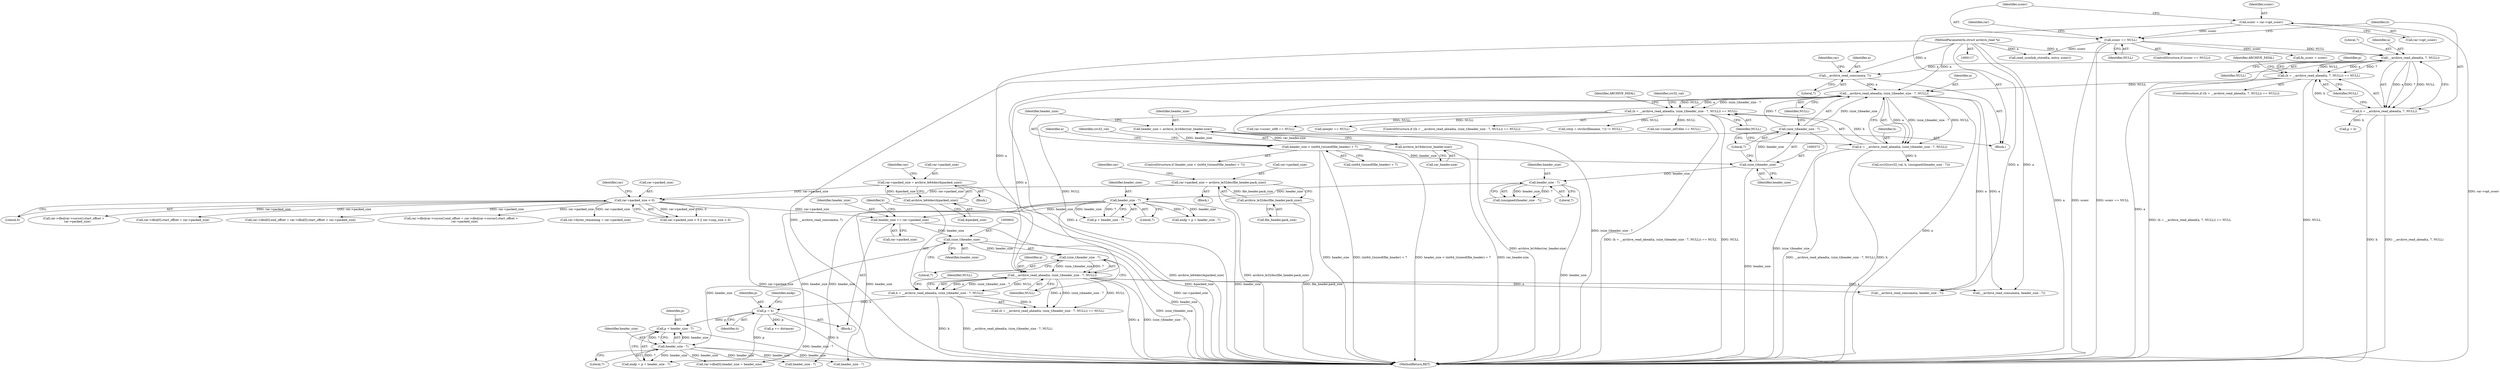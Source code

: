 digraph "0_libarchive_5562545b5562f6d12a4ef991fae158bf4ccf92b6@pointer" {
"1000614" [label="(Call,p + header_size - 7)"];
"1000609" [label="(Call,p = h)"];
"1000596" [label="(Call,h = __archive_read_ahead(a, (size_t)header_size - 7, NULL))"];
"1000598" [label="(Call,__archive_read_ahead(a, (size_t)header_size - 7, NULL))"];
"1000369" [label="(Call,__archive_read_ahead(a, (size_t)header_size - 7, NULL))"];
"1000253" [label="(Call,__archive_read_consume(a, 7))"];
"1000192" [label="(Call,__archive_read_ahead(a, 7, NULL))"];
"1000118" [label="(MethodParameterIn,struct archive_read *a)"];
"1000159" [label="(Call,sconv == NULL)"];
"1000153" [label="(Call,sconv = rar->opt_sconv)"];
"1000371" [label="(Call,(size_t)header_size - 7)"];
"1000372" [label="(Call,(size_t)header_size)"];
"1000223" [label="(Call,header_size < (int64_t)sizeof(file_header) + 7)"];
"1000216" [label="(Call,header_size = archive_le16dec(rar_header.size))"];
"1000218" [label="(Call,archive_le16dec(rar_header.size))"];
"1000189" [label="(Call,(h = __archive_read_ahead(a, 7, NULL)) == NULL)"];
"1000190" [label="(Call,h = __archive_read_ahead(a, 7, NULL))"];
"1000600" [label="(Call,(size_t)header_size - 7)"];
"1000601" [label="(Call,(size_t)header_size)"];
"1000589" [label="(Call,header_size += rar->packed_size)"];
"1000549" [label="(Call,rar->packed_size < 0)"];
"1000515" [label="(Call,rar->packed_size = archive_le64dec(&packed_size))"];
"1000519" [label="(Call,archive_le64dec(&packed_size))"];
"1000531" [label="(Call,rar->packed_size = archive_le32dec(file_header.pack_size))"];
"1000535" [label="(Call,archive_le32dec(file_header.pack_size))"];
"1000416" [label="(Call,header_size - 7)"];
"1000387" [label="(Call,header_size - 7)"];
"1000366" [label="(Call,(h = __archive_read_ahead(a, (size_t)header_size - 7, NULL)) == NULL)"];
"1000367" [label="(Call,h = __archive_read_ahead(a, (size_t)header_size - 7, NULL))"];
"1000616" [label="(Call,header_size - 7)"];
"1000224" [label="(Identifier,header_size)"];
"1000385" [label="(Call,(unsigned)(header_size - 7))"];
"1000388" [label="(Identifier,header_size)"];
"1001013" [label="(Call,rar->sconv_utf8 == NULL)"];
"1001103" [label="(Call,header_size - 7)"];
"1000600" [label="(Call,(size_t)header_size - 7)"];
"1000597" [label="(Identifier,h)"];
"1000118" [label="(MethodParameterIn,struct archive_read *a)"];
"1001101" [label="(Call,__archive_read_consume(a, header_size - 7))"];
"1000367" [label="(Call,h = __archive_read_ahead(a, (size_t)header_size - 7, NULL))"];
"1000416" [label="(Call,header_size - 7)"];
"1000536" [label="(Call,file_header.pack_size)"];
"1000166" [label="(Identifier,rar)"];
"1000484" [label="(Block,)"];
"1000604" [label="(Literal,7)"];
"1000417" [label="(Identifier,header_size)"];
"1000369" [label="(Call,__archive_read_ahead(a, (size_t)header_size - 7, NULL))"];
"1000609" [label="(Call,p = h)"];
"1000615" [label="(Identifier,p)"];
"1000375" [label="(Literal,7)"];
"1000548" [label="(Call,rar->packed_size < 0 || rar->unp_size < 0)"];
"1000260" [label="(Identifier,rar)"];
"1000553" [label="(Literal,0)"];
"1000519" [label="(Call,archive_le64dec(&packed_size))"];
"1000371" [label="(Call,(size_t)header_size - 7)"];
"1001226" [label="(Call,rar->dbo[rar->cursor].start_offset +\n        rar->packed_size)"];
"1000612" [label="(Call,endp = p + header_size - 7)"];
"1000225" [label="(Call,(int64_t)sizeof(file_header) + 7)"];
"1000188" [label="(ControlStructure,if ((h = __archive_read_ahead(a, 7, NULL)) == NULL))"];
"1000222" [label="(ControlStructure,if (header_size < (int64_t)sizeof(file_header) + 7))"];
"1000199" [label="(Call,p = h)"];
"1000520" [label="(Call,&packed_size)"];
"1000596" [label="(Call,h = __archive_read_ahead(a, (size_t)header_size - 7, NULL))"];
"1000194" [label="(Literal,7)"];
"1000541" [label="(Identifier,rar)"];
"1000366" [label="(Call,(h = __archive_read_ahead(a, (size_t)header_size - 7, NULL)) == NULL)"];
"1000524" [label="(Identifier,rar)"];
"1000253" [label="(Call,__archive_read_consume(a, 7))"];
"1000381" [label="(Identifier,crc32_val)"];
"1000159" [label="(Call,sconv == NULL)"];
"1000191" [label="(Identifier,h)"];
"1000198" [label="(Identifier,ARCHIVE_FATAL)"];
"1000595" [label="(Call,(h = __archive_read_ahead(a, (size_t)header_size - 7, NULL)) == NULL)"];
"1001060" [label="(Call,fn_sconv = sconv)"];
"1000217" [label="(Identifier,header_size)"];
"1000418" [label="(Literal,7)"];
"1000550" [label="(Call,rar->packed_size)"];
"1001418" [label="(Call,rar->dbo[0].start_offset + rar->packed_size)"];
"1000672" [label="(Call,newptr == NULL)"];
"1000189" [label="(Call,(h = __archive_read_ahead(a, 7, NULL)) == NULL)"];
"1000376" [label="(Identifier,NULL)"];
"1000382" [label="(Call,crc32(crc32_val, h, (unsigned)(header_size - 7)))"];
"1000387" [label="(Call,header_size - 7)"];
"1000235" [label="(Identifier,a)"];
"1000242" [label="(Identifier,crc32_val)"];
"1000153" [label="(Call,sconv = rar->opt_sconv)"];
"1000530" [label="(Block,)"];
"1000412" [label="(Call,endp = p + header_size - 7)"];
"1001410" [label="(Call,rar->dbo[0].end_offset = rar->dbo[0].start_offset + rar->packed_size)"];
"1000154" [label="(Identifier,sconv)"];
"1001392" [label="(Call,__archive_read_consume(a, header_size - 7))"];
"1000216" [label="(Call,header_size = archive_le16dec(rar_header.size))"];
"1000549" [label="(Call,rar->packed_size < 0)"];
"1000379" [label="(Identifier,ARCHIVE_FATAL)"];
"1000190" [label="(Call,h = __archive_read_ahead(a, 7, NULL))"];
"1000161" [label="(Identifier,NULL)"];
"1000532" [label="(Call,rar->packed_size)"];
"1000613" [label="(Identifier,endp)"];
"1000254" [label="(Identifier,a)"];
"1000535" [label="(Call,archive_le32dec(file_header.pack_size))"];
"1001216" [label="(Call,rar->dbo[rar->cursor].end_offset = rar->dbo[rar->cursor].start_offset +\n        rar->packed_size)"];
"1000200" [label="(Identifier,p)"];
"1000195" [label="(Identifier,NULL)"];
"1000155" [label="(Call,rar->opt_sconv)"];
"1000569" [label="(Call,rar->bytes_remaining = rar->packed_size)"];
"1000377" [label="(Identifier,NULL)"];
"1000606" [label="(Identifier,NULL)"];
"1000531" [label="(Call,rar->packed_size = archive_le32dec(file_header.pack_size))"];
"1001714" [label="(Call,read_symlink_stored(a, entry, sconv))"];
"1000374" [label="(Identifier,header_size)"];
"1000614" [label="(Call,p + header_size - 7)"];
"1000121" [label="(Block,)"];
"1000619" [label="(Call,p += distance)"];
"1001394" [label="(Call,header_size - 7)"];
"1000516" [label="(Call,rar->packed_size)"];
"1000158" [label="(ControlStructure,if (sconv == NULL))"];
"1000196" [label="(Identifier,NULL)"];
"1001741" [label="(MethodReturn,RET)"];
"1000223" [label="(Call,header_size < (int64_t)sizeof(file_header) + 7)"];
"1000365" [label="(ControlStructure,if ((h = __archive_read_ahead(a, (size_t)header_size - 7, NULL)) == NULL))"];
"1000617" [label="(Identifier,header_size)"];
"1000193" [label="(Identifier,a)"];
"1000590" [label="(Identifier,header_size)"];
"1000591" [label="(Call,rar->packed_size)"];
"1000603" [label="(Identifier,header_size)"];
"1000414" [label="(Call,p + header_size - 7)"];
"1000605" [label="(Identifier,NULL)"];
"1000255" [label="(Literal,7)"];
"1000580" [label="(Block,)"];
"1000610" [label="(Identifier,p)"];
"1000192" [label="(Call,__archive_read_ahead(a, 7, NULL))"];
"1000598" [label="(Call,__archive_read_ahead(a, (size_t)header_size - 7, NULL))"];
"1000599" [label="(Identifier,a)"];
"1000372" [label="(Call,(size_t)header_size)"];
"1000589" [label="(Call,header_size += rar->packed_size)"];
"1000218" [label="(Call,archive_le16dec(rar_header.size))"];
"1001064" [label="(Call,(strp = strchr(filename, '\\')) != NULL)"];
"1000389" [label="(Literal,7)"];
"1000368" [label="(Identifier,h)"];
"1000219" [label="(Call,rar_header.size)"];
"1000618" [label="(Literal,7)"];
"1000601" [label="(Call,(size_t)header_size)"];
"1000611" [label="(Identifier,h)"];
"1000515" [label="(Call,rar->packed_size = archive_le64dec(&packed_size))"];
"1000370" [label="(Identifier,a)"];
"1001297" [label="(Call,rar->dbo[0].header_size = header_size)"];
"1000616" [label="(Call,header_size - 7)"];
"1000556" [label="(Identifier,rar)"];
"1000160" [label="(Identifier,sconv)"];
"1000953" [label="(Call,rar->sconv_utf16be == NULL)"];
"1000614" -> "1000612"  [label="AST: "];
"1000614" -> "1000616"  [label="CFG: "];
"1000615" -> "1000614"  [label="AST: "];
"1000616" -> "1000614"  [label="AST: "];
"1000612" -> "1000614"  [label="CFG: "];
"1000614" -> "1001741"  [label="DDG: header_size - 7"];
"1000609" -> "1000614"  [label="DDG: p"];
"1000616" -> "1000614"  [label="DDG: header_size"];
"1000616" -> "1000614"  [label="DDG: 7"];
"1000609" -> "1000580"  [label="AST: "];
"1000609" -> "1000611"  [label="CFG: "];
"1000610" -> "1000609"  [label="AST: "];
"1000611" -> "1000609"  [label="AST: "];
"1000613" -> "1000609"  [label="CFG: "];
"1000609" -> "1001741"  [label="DDG: h"];
"1000596" -> "1000609"  [label="DDG: h"];
"1000609" -> "1000612"  [label="DDG: p"];
"1000609" -> "1000619"  [label="DDG: p"];
"1000596" -> "1000595"  [label="AST: "];
"1000596" -> "1000598"  [label="CFG: "];
"1000597" -> "1000596"  [label="AST: "];
"1000598" -> "1000596"  [label="AST: "];
"1000606" -> "1000596"  [label="CFG: "];
"1000596" -> "1001741"  [label="DDG: __archive_read_ahead(a, (size_t)header_size - 7, NULL)"];
"1000596" -> "1001741"  [label="DDG: h"];
"1000596" -> "1000595"  [label="DDG: h"];
"1000598" -> "1000596"  [label="DDG: a"];
"1000598" -> "1000596"  [label="DDG: (size_t)header_size - 7"];
"1000598" -> "1000596"  [label="DDG: NULL"];
"1000598" -> "1000605"  [label="CFG: "];
"1000599" -> "1000598"  [label="AST: "];
"1000600" -> "1000598"  [label="AST: "];
"1000605" -> "1000598"  [label="AST: "];
"1000598" -> "1001741"  [label="DDG: a"];
"1000598" -> "1001741"  [label="DDG: (size_t)header_size - 7"];
"1000598" -> "1000595"  [label="DDG: a"];
"1000598" -> "1000595"  [label="DDG: (size_t)header_size - 7"];
"1000598" -> "1000595"  [label="DDG: NULL"];
"1000369" -> "1000598"  [label="DDG: a"];
"1000118" -> "1000598"  [label="DDG: a"];
"1000600" -> "1000598"  [label="DDG: (size_t)header_size"];
"1000600" -> "1000598"  [label="DDG: 7"];
"1000366" -> "1000598"  [label="DDG: NULL"];
"1000598" -> "1001101"  [label="DDG: a"];
"1000598" -> "1001392"  [label="DDG: a"];
"1000369" -> "1000367"  [label="AST: "];
"1000369" -> "1000376"  [label="CFG: "];
"1000370" -> "1000369"  [label="AST: "];
"1000371" -> "1000369"  [label="AST: "];
"1000376" -> "1000369"  [label="AST: "];
"1000367" -> "1000369"  [label="CFG: "];
"1000369" -> "1001741"  [label="DDG: a"];
"1000369" -> "1001741"  [label="DDG: (size_t)header_size - 7"];
"1000369" -> "1000366"  [label="DDG: a"];
"1000369" -> "1000366"  [label="DDG: (size_t)header_size - 7"];
"1000369" -> "1000366"  [label="DDG: NULL"];
"1000369" -> "1000367"  [label="DDG: a"];
"1000369" -> "1000367"  [label="DDG: (size_t)header_size - 7"];
"1000369" -> "1000367"  [label="DDG: NULL"];
"1000253" -> "1000369"  [label="DDG: a"];
"1000118" -> "1000369"  [label="DDG: a"];
"1000371" -> "1000369"  [label="DDG: (size_t)header_size"];
"1000371" -> "1000369"  [label="DDG: 7"];
"1000189" -> "1000369"  [label="DDG: NULL"];
"1000369" -> "1001101"  [label="DDG: a"];
"1000369" -> "1001392"  [label="DDG: a"];
"1000253" -> "1000121"  [label="AST: "];
"1000253" -> "1000255"  [label="CFG: "];
"1000254" -> "1000253"  [label="AST: "];
"1000255" -> "1000253"  [label="AST: "];
"1000260" -> "1000253"  [label="CFG: "];
"1000253" -> "1001741"  [label="DDG: __archive_read_consume(a, 7)"];
"1000253" -> "1001741"  [label="DDG: a"];
"1000192" -> "1000253"  [label="DDG: a"];
"1000118" -> "1000253"  [label="DDG: a"];
"1000192" -> "1000190"  [label="AST: "];
"1000192" -> "1000195"  [label="CFG: "];
"1000193" -> "1000192"  [label="AST: "];
"1000194" -> "1000192"  [label="AST: "];
"1000195" -> "1000192"  [label="AST: "];
"1000190" -> "1000192"  [label="CFG: "];
"1000192" -> "1001741"  [label="DDG: a"];
"1000192" -> "1000189"  [label="DDG: a"];
"1000192" -> "1000189"  [label="DDG: 7"];
"1000192" -> "1000189"  [label="DDG: NULL"];
"1000192" -> "1000190"  [label="DDG: a"];
"1000192" -> "1000190"  [label="DDG: 7"];
"1000192" -> "1000190"  [label="DDG: NULL"];
"1000118" -> "1000192"  [label="DDG: a"];
"1000159" -> "1000192"  [label="DDG: NULL"];
"1000118" -> "1000117"  [label="AST: "];
"1000118" -> "1001741"  [label="DDG: a"];
"1000118" -> "1001101"  [label="DDG: a"];
"1000118" -> "1001392"  [label="DDG: a"];
"1000118" -> "1001714"  [label="DDG: a"];
"1000159" -> "1000158"  [label="AST: "];
"1000159" -> "1000161"  [label="CFG: "];
"1000160" -> "1000159"  [label="AST: "];
"1000161" -> "1000159"  [label="AST: "];
"1000166" -> "1000159"  [label="CFG: "];
"1000191" -> "1000159"  [label="CFG: "];
"1000159" -> "1001741"  [label="DDG: sconv == NULL"];
"1000159" -> "1001741"  [label="DDG: sconv"];
"1000153" -> "1000159"  [label="DDG: sconv"];
"1000159" -> "1001060"  [label="DDG: sconv"];
"1000159" -> "1001714"  [label="DDG: sconv"];
"1000153" -> "1000121"  [label="AST: "];
"1000153" -> "1000155"  [label="CFG: "];
"1000154" -> "1000153"  [label="AST: "];
"1000155" -> "1000153"  [label="AST: "];
"1000160" -> "1000153"  [label="CFG: "];
"1000153" -> "1001741"  [label="DDG: rar->opt_sconv"];
"1000371" -> "1000375"  [label="CFG: "];
"1000372" -> "1000371"  [label="AST: "];
"1000375" -> "1000371"  [label="AST: "];
"1000376" -> "1000371"  [label="CFG: "];
"1000371" -> "1001741"  [label="DDG: (size_t)header_size"];
"1000372" -> "1000371"  [label="DDG: header_size"];
"1000372" -> "1000374"  [label="CFG: "];
"1000373" -> "1000372"  [label="AST: "];
"1000374" -> "1000372"  [label="AST: "];
"1000375" -> "1000372"  [label="CFG: "];
"1000372" -> "1001741"  [label="DDG: header_size"];
"1000223" -> "1000372"  [label="DDG: header_size"];
"1000372" -> "1000387"  [label="DDG: header_size"];
"1000223" -> "1000222"  [label="AST: "];
"1000223" -> "1000225"  [label="CFG: "];
"1000224" -> "1000223"  [label="AST: "];
"1000225" -> "1000223"  [label="AST: "];
"1000235" -> "1000223"  [label="CFG: "];
"1000242" -> "1000223"  [label="CFG: "];
"1000223" -> "1001741"  [label="DDG: (int64_t)sizeof(file_header) + 7"];
"1000223" -> "1001741"  [label="DDG: header_size < (int64_t)sizeof(file_header) + 7"];
"1000223" -> "1001741"  [label="DDG: header_size"];
"1000216" -> "1000223"  [label="DDG: header_size"];
"1000216" -> "1000121"  [label="AST: "];
"1000216" -> "1000218"  [label="CFG: "];
"1000217" -> "1000216"  [label="AST: "];
"1000218" -> "1000216"  [label="AST: "];
"1000224" -> "1000216"  [label="CFG: "];
"1000216" -> "1001741"  [label="DDG: archive_le16dec(rar_header.size)"];
"1000218" -> "1000216"  [label="DDG: rar_header.size"];
"1000218" -> "1000219"  [label="CFG: "];
"1000219" -> "1000218"  [label="AST: "];
"1000218" -> "1001741"  [label="DDG: rar_header.size"];
"1000189" -> "1000188"  [label="AST: "];
"1000189" -> "1000196"  [label="CFG: "];
"1000190" -> "1000189"  [label="AST: "];
"1000196" -> "1000189"  [label="AST: "];
"1000198" -> "1000189"  [label="CFG: "];
"1000200" -> "1000189"  [label="CFG: "];
"1000189" -> "1001741"  [label="DDG: (h = __archive_read_ahead(a, 7, NULL)) == NULL"];
"1000189" -> "1001741"  [label="DDG: NULL"];
"1000190" -> "1000189"  [label="DDG: h"];
"1000191" -> "1000190"  [label="AST: "];
"1000196" -> "1000190"  [label="CFG: "];
"1000190" -> "1001741"  [label="DDG: h"];
"1000190" -> "1001741"  [label="DDG: __archive_read_ahead(a, 7, NULL)"];
"1000190" -> "1000199"  [label="DDG: h"];
"1000600" -> "1000604"  [label="CFG: "];
"1000601" -> "1000600"  [label="AST: "];
"1000604" -> "1000600"  [label="AST: "];
"1000605" -> "1000600"  [label="CFG: "];
"1000600" -> "1001741"  [label="DDG: (size_t)header_size"];
"1000601" -> "1000600"  [label="DDG: header_size"];
"1000601" -> "1000603"  [label="CFG: "];
"1000602" -> "1000601"  [label="AST: "];
"1000603" -> "1000601"  [label="AST: "];
"1000604" -> "1000601"  [label="CFG: "];
"1000601" -> "1001741"  [label="DDG: header_size"];
"1000589" -> "1000601"  [label="DDG: header_size"];
"1000601" -> "1000616"  [label="DDG: header_size"];
"1000589" -> "1000580"  [label="AST: "];
"1000589" -> "1000591"  [label="CFG: "];
"1000590" -> "1000589"  [label="AST: "];
"1000591" -> "1000589"  [label="AST: "];
"1000597" -> "1000589"  [label="CFG: "];
"1000589" -> "1001741"  [label="DDG: rar->packed_size"];
"1000549" -> "1000589"  [label="DDG: rar->packed_size"];
"1000416" -> "1000589"  [label="DDG: header_size"];
"1000549" -> "1000548"  [label="AST: "];
"1000549" -> "1000553"  [label="CFG: "];
"1000550" -> "1000549"  [label="AST: "];
"1000553" -> "1000549"  [label="AST: "];
"1000556" -> "1000549"  [label="CFG: "];
"1000548" -> "1000549"  [label="CFG: "];
"1000549" -> "1001741"  [label="DDG: rar->packed_size"];
"1000549" -> "1000548"  [label="DDG: rar->packed_size"];
"1000549" -> "1000548"  [label="DDG: 0"];
"1000515" -> "1000549"  [label="DDG: rar->packed_size"];
"1000531" -> "1000549"  [label="DDG: rar->packed_size"];
"1000549" -> "1000569"  [label="DDG: rar->packed_size"];
"1000549" -> "1001216"  [label="DDG: rar->packed_size"];
"1000549" -> "1001226"  [label="DDG: rar->packed_size"];
"1000549" -> "1001410"  [label="DDG: rar->packed_size"];
"1000549" -> "1001418"  [label="DDG: rar->packed_size"];
"1000515" -> "1000484"  [label="AST: "];
"1000515" -> "1000519"  [label="CFG: "];
"1000516" -> "1000515"  [label="AST: "];
"1000519" -> "1000515"  [label="AST: "];
"1000524" -> "1000515"  [label="CFG: "];
"1000515" -> "1001741"  [label="DDG: archive_le64dec(&packed_size)"];
"1000519" -> "1000515"  [label="DDG: &packed_size"];
"1000519" -> "1000520"  [label="CFG: "];
"1000520" -> "1000519"  [label="AST: "];
"1000519" -> "1001741"  [label="DDG: &packed_size"];
"1000531" -> "1000530"  [label="AST: "];
"1000531" -> "1000535"  [label="CFG: "];
"1000532" -> "1000531"  [label="AST: "];
"1000535" -> "1000531"  [label="AST: "];
"1000541" -> "1000531"  [label="CFG: "];
"1000531" -> "1001741"  [label="DDG: archive_le32dec(file_header.pack_size)"];
"1000535" -> "1000531"  [label="DDG: file_header.pack_size"];
"1000535" -> "1000536"  [label="CFG: "];
"1000536" -> "1000535"  [label="AST: "];
"1000535" -> "1001741"  [label="DDG: file_header.pack_size"];
"1000416" -> "1000414"  [label="AST: "];
"1000416" -> "1000418"  [label="CFG: "];
"1000417" -> "1000416"  [label="AST: "];
"1000418" -> "1000416"  [label="AST: "];
"1000414" -> "1000416"  [label="CFG: "];
"1000416" -> "1001741"  [label="DDG: header_size"];
"1000416" -> "1000412"  [label="DDG: header_size"];
"1000416" -> "1000412"  [label="DDG: 7"];
"1000416" -> "1000414"  [label="DDG: header_size"];
"1000416" -> "1000414"  [label="DDG: 7"];
"1000387" -> "1000416"  [label="DDG: header_size"];
"1000416" -> "1001103"  [label="DDG: header_size"];
"1000416" -> "1001297"  [label="DDG: header_size"];
"1000416" -> "1001394"  [label="DDG: header_size"];
"1000387" -> "1000385"  [label="AST: "];
"1000387" -> "1000389"  [label="CFG: "];
"1000388" -> "1000387"  [label="AST: "];
"1000389" -> "1000387"  [label="AST: "];
"1000385" -> "1000387"  [label="CFG: "];
"1000387" -> "1001741"  [label="DDG: header_size"];
"1000387" -> "1000385"  [label="DDG: header_size"];
"1000387" -> "1000385"  [label="DDG: 7"];
"1000366" -> "1000365"  [label="AST: "];
"1000366" -> "1000377"  [label="CFG: "];
"1000367" -> "1000366"  [label="AST: "];
"1000377" -> "1000366"  [label="AST: "];
"1000379" -> "1000366"  [label="CFG: "];
"1000381" -> "1000366"  [label="CFG: "];
"1000366" -> "1001741"  [label="DDG: NULL"];
"1000366" -> "1001741"  [label="DDG: (h = __archive_read_ahead(a, (size_t)header_size - 7, NULL)) == NULL"];
"1000367" -> "1000366"  [label="DDG: h"];
"1000366" -> "1000672"  [label="DDG: NULL"];
"1000366" -> "1000953"  [label="DDG: NULL"];
"1000366" -> "1001013"  [label="DDG: NULL"];
"1000366" -> "1001064"  [label="DDG: NULL"];
"1000368" -> "1000367"  [label="AST: "];
"1000377" -> "1000367"  [label="CFG: "];
"1000367" -> "1001741"  [label="DDG: __archive_read_ahead(a, (size_t)header_size - 7, NULL)"];
"1000367" -> "1001741"  [label="DDG: h"];
"1000367" -> "1000382"  [label="DDG: h"];
"1000616" -> "1000618"  [label="CFG: "];
"1000617" -> "1000616"  [label="AST: "];
"1000618" -> "1000616"  [label="AST: "];
"1000616" -> "1001741"  [label="DDG: header_size"];
"1000616" -> "1000612"  [label="DDG: header_size"];
"1000616" -> "1000612"  [label="DDG: 7"];
"1000616" -> "1001103"  [label="DDG: header_size"];
"1000616" -> "1001297"  [label="DDG: header_size"];
"1000616" -> "1001394"  [label="DDG: header_size"];
}
